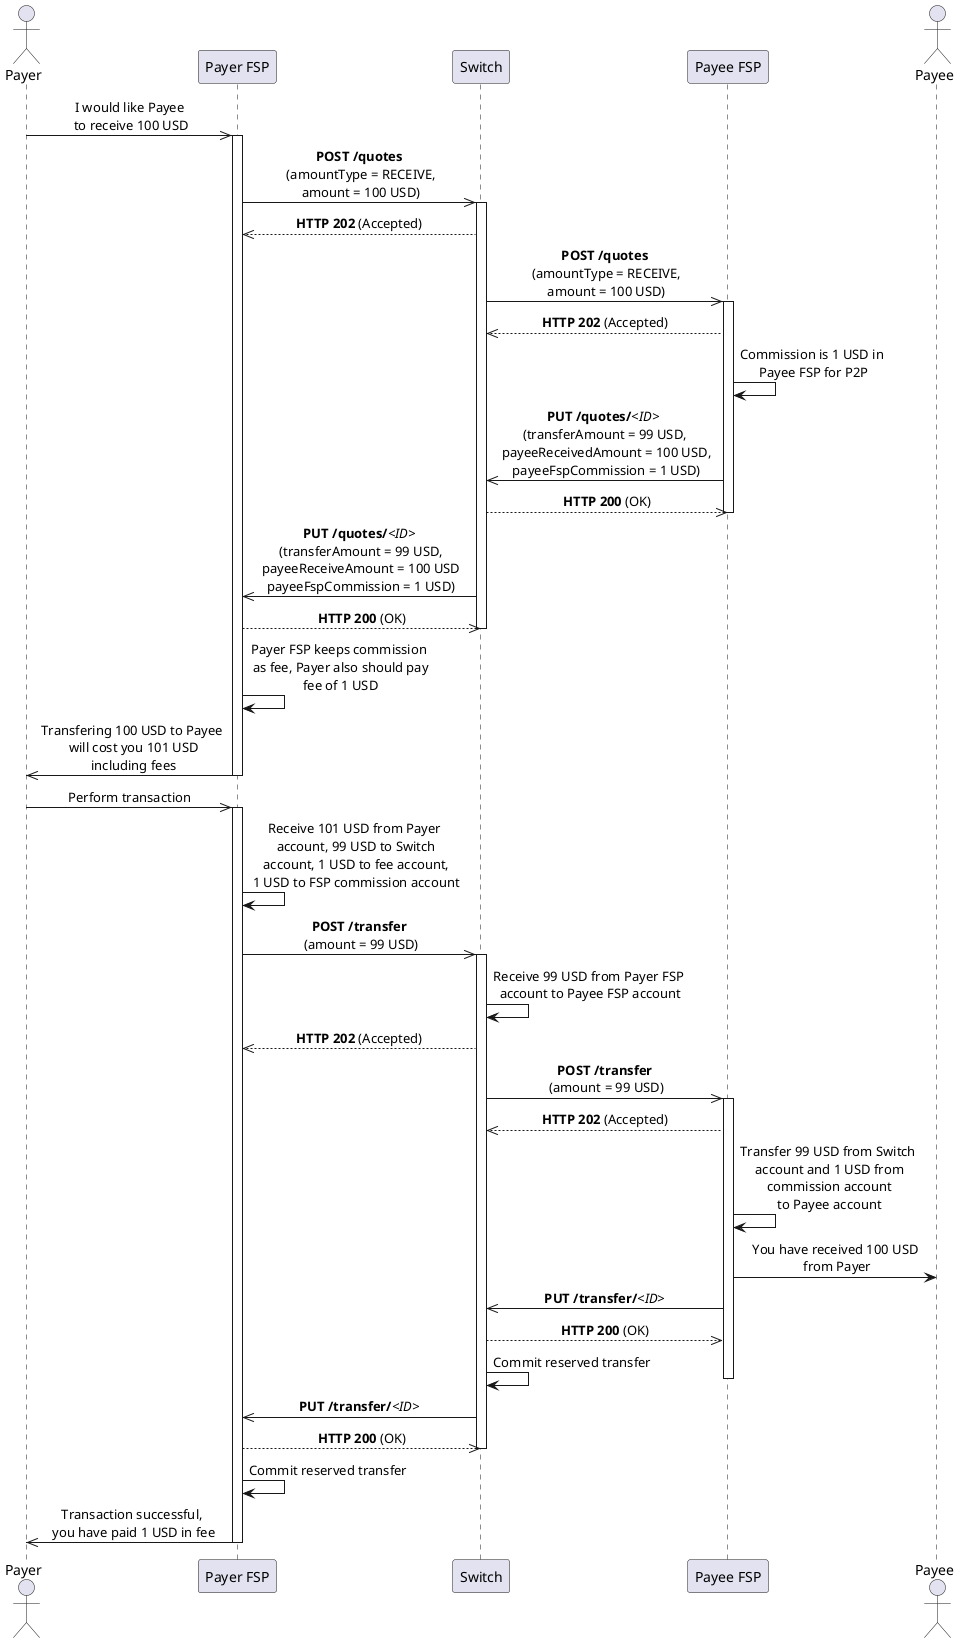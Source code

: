 /'*****
 License
 --------------
 Copyright © 2017 Bill & Melinda Gates Foundation
 The Mojaloop files are made available by the Bill & Melinda Gates Foundation under the Apache License, Version 2.0 (the "License") and you may not use these files except in compliance with the License. You may obtain a copy of the License at
 http://www.apache.org/licenses/LICENSE-2.0
 Unless required by applicable law or agreed to in writing, the Mojaloop files are distributed on an "AS IS" BASIS, WITHOUT WARRANTIES OR CONDITIONS OF ANY KIND, either express or implied. See the License for the specific language governing permissions and limitations under the License.
 Contributors
 --------------
 This is the official list of the Mojaloop project contributors for this file.
 Names of the original copyright holders (individuals or organizations)
 should be listed with a '*' in the first column. People who have
 contributed from an organization can be listed under the organization
 that actually holds the copyright for their contributions (see the
 Gates Foundation organization for an example). Those individuals should have
 their names indented and be marked with a '-'. Email address can be added
 optionally within square brackets <email>.
 * Gates Foundation
 - Name Surname <name.surname@gatesfoundation.com>

 * Henk Kodde <henk.kodde@modusbox.com>
 --------------
 ******'/

@startuml
' declaring skinparam
skinparam sequenceMessageAlign center

' declare title
' title P2P Transfer example with receive amount

' Actor Keys:
' participant - FSP or Switch
' actor - Payee or Payer

' declare actors
actor "Payer" as Payer
participant "Payer FSP" as PayerFSP
participant "Switch" as SWITCH
participant "Payee FSP" as PayeeFSP
Actor "Payee" as Payee

' start flow

Payer ->> PayerFSP: I would like Payee\n to receive 100 USD
activate PayerFSP
PayerFSP ->> SWITCH: **POST /quotes**\n (amountType = RECEIVE,\n amount = 100 USD)
activate SWITCH
PayerFSP <<-- SWITCH: **HTTP 202** (Accepted)
SWITCH ->> PayeeFSP: **POST /quotes**\n (amountType = RECEIVE,\n amount = 100 USD)
activate PayeeFSP
SWITCH <<-- PayeeFSP: **HTTP 202** (Accepted)
PayeeFSP -> PayeeFSP: Commission is 1 USD in\n Payee FSP for P2P
SWITCH <<- PayeeFSP: **PUT /quotes/**<i><ID></i> \n(transferAmount = 99 USD,\n payeeReceivedAmount = 100 USD,\n payeeFspCommission = 1 USD)
SWITCH -->> PayeeFSP: **HTTP 200** (OK)
deactivate PayeeFSP
PayerFSP <<- SWITCH: **PUT /quotes/**<i><ID></i>\n (transferAmount = 99 USD,\n payeeReceiveAmount = 100 USD\n payeeFspCommission = 1 USD)
PayerFSP -->> SWITCH: **HTTP 200** (OK)
deactivate SWITCH
PayerFSP -> PayerFSP: Payer FSP keeps commission\n as fee, Payer also should pay\n fee of 1 USD
PayerFSP ->> Payer: Transfering 100 USD to Payee\n will cost you 101 USD\n including fees
deactivate PayerFSP
Payer ->> PayerFSP: Perform transaction
activate PayerFSP
PayerFSP -> PayerFSP: Receive 101 USD from Payer\n account, 99 USD to Switch\n account, 1 USD to fee account,\n 1 USD to FSP commission account
PayerFSP ->> SWITCH: **POST /transfer**\n (amount = 99 USD)
activate SWITCH
SWITCH -> SWITCH: Receive 99 USD from Payer FSP\n account to Payee FSP account
PayerFSP <<-- SWITCH: **HTTP 202** (Accepted)
SWITCH ->> PayeeFSP: **POST /transfer**\n (amount = 99 USD)
activate PayeeFSP
SWITCH <<-- PayeeFSP: **HTTP 202** (Accepted)
PayeeFSP -> PayeeFSP: Transfer 99 USD from Switch\n account and 1 USD from\n commission account\n to Payee account
PayeeFSP -> Payee: You have received 100 USD\n from Payer
SWITCH <<- PayeeFSP: **PUT /transfer/**<i><ID></i>
SWITCH -->> PayeeFSP: **HTTP 200** (OK)
SWITCH -> SWITCH: Commit reserved transfer
deactivate PayeeFSP
PayerFSP <<- SWITCH: **PUT /transfer/**<i><ID></i>
PayerFSP -->> SWITCH: **HTTP 200** (OK)
deactivate SWITCH
PayerFSP -> PayerFSP: Commit reserved transfer
PayerFSP ->> Payer: Transaction successful,\n you have paid 1 USD in fee
deactivate PayerFSP
@enduml
